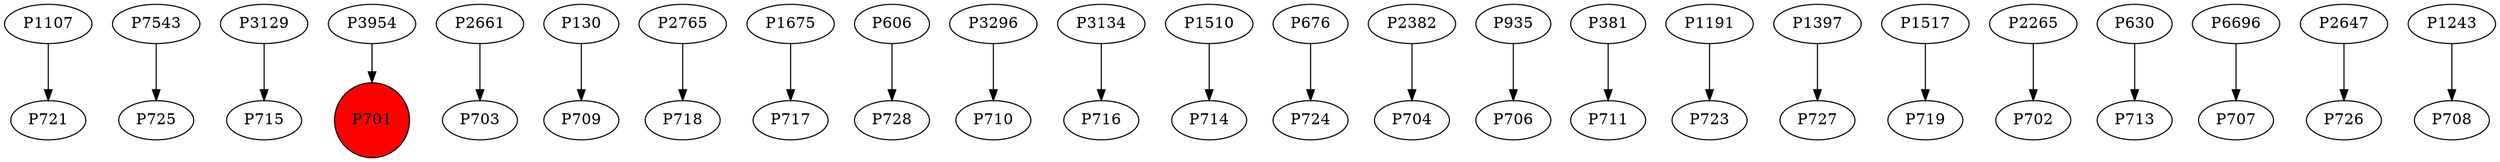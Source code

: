 digraph {
	P1107 -> P721
	P7543 -> P725
	P3129 -> P715
	P3954 -> P701
	P2661 -> P703
	P130 -> P709
	P2765 -> P718
	P1675 -> P717
	P606 -> P728
	P3296 -> P710
	P3134 -> P716
	P1510 -> P714
	P676 -> P724
	P2382 -> P704
	P935 -> P706
	P381 -> P711
	P1191 -> P723
	P1397 -> P727
	P1517 -> P719
	P2265 -> P702
	P630 -> P713
	P6696 -> P707
	P2647 -> P726
	P1243 -> P708
	P701 [shape=circle]
	P701 [style=filled]
	P701 [fillcolor=red]
}